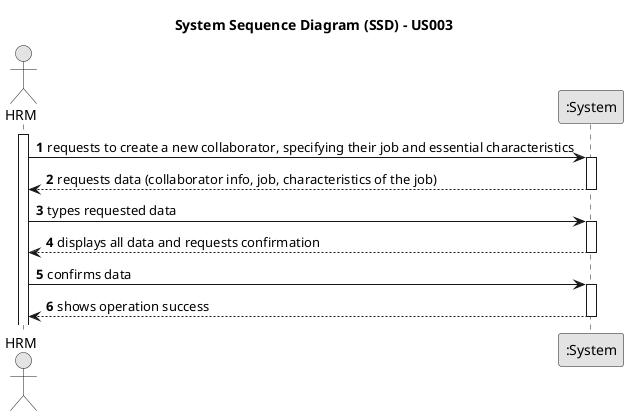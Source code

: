 @startuml
skinparam monochrome true
skinparam packageStyle rectangle
skinparam shadowing false

title System Sequence Diagram (SSD) - US003

autonumber

actor "HRM" as HRM
participant ":System" as System

activate HRM

    HRM -> System : requests to create a new collaborator, specifying their job and essential characteristics
    activate System

        System --> HRM : requests data (collaborator info, job, characteristics of the job)
    deactivate System

    HRM -> System : types requested data
    activate System

        System --> HRM : displays all data and requests confirmation
    deactivate System

    HRM -> System : confirms data
    activate System

        System --> HRM : shows operation success
    deactivate System

@enduml